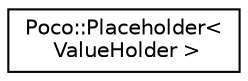digraph "Graphical Class Hierarchy"
{
 // LATEX_PDF_SIZE
  edge [fontname="Helvetica",fontsize="10",labelfontname="Helvetica",labelfontsize="10"];
  node [fontname="Helvetica",fontsize="10",shape=record];
  rankdir="LR";
  Node0 [label="Poco::Placeholder\<\l ValueHolder \>",height=0.2,width=0.4,color="black", fillcolor="white", style="filled",URL="$unionPoco_1_1Placeholder.html",tooltip=" "];
}
